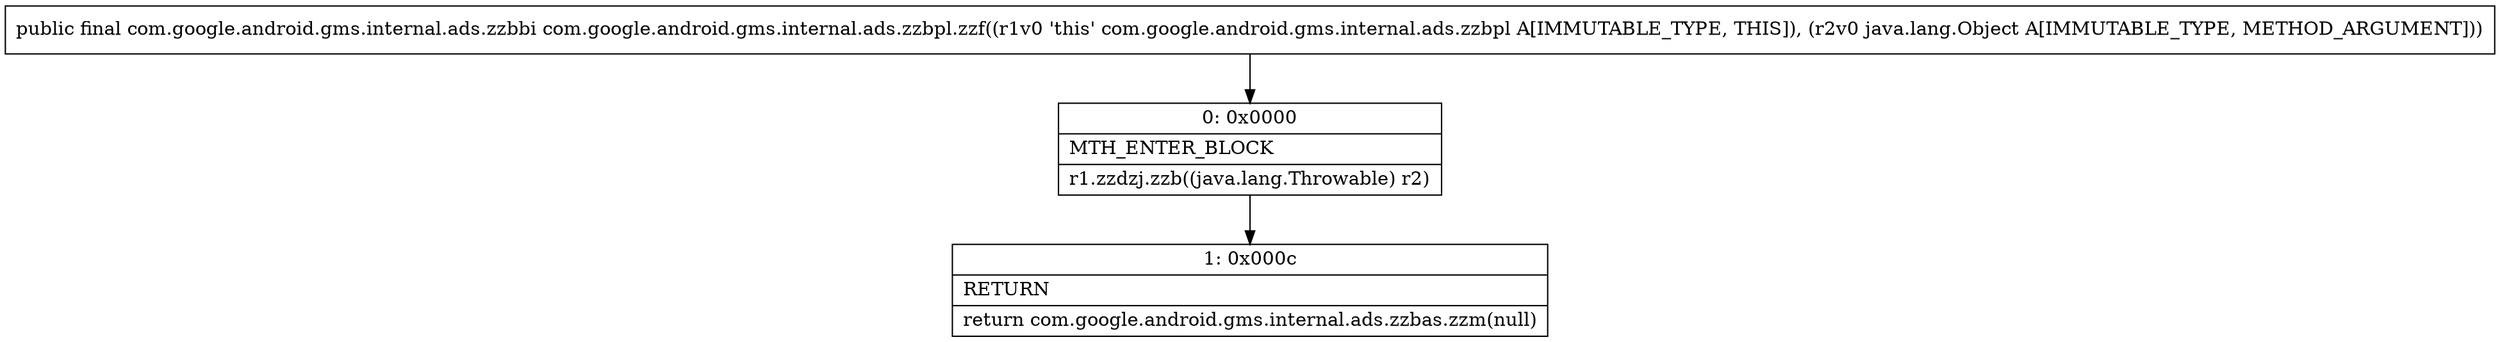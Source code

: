 digraph "CFG forcom.google.android.gms.internal.ads.zzbpl.zzf(Ljava\/lang\/Object;)Lcom\/google\/android\/gms\/internal\/ads\/zzbbi;" {
Node_0 [shape=record,label="{0\:\ 0x0000|MTH_ENTER_BLOCK\l|r1.zzdzj.zzb((java.lang.Throwable) r2)\l}"];
Node_1 [shape=record,label="{1\:\ 0x000c|RETURN\l|return com.google.android.gms.internal.ads.zzbas.zzm(null)\l}"];
MethodNode[shape=record,label="{public final com.google.android.gms.internal.ads.zzbbi com.google.android.gms.internal.ads.zzbpl.zzf((r1v0 'this' com.google.android.gms.internal.ads.zzbpl A[IMMUTABLE_TYPE, THIS]), (r2v0 java.lang.Object A[IMMUTABLE_TYPE, METHOD_ARGUMENT])) }"];
MethodNode -> Node_0;
Node_0 -> Node_1;
}

